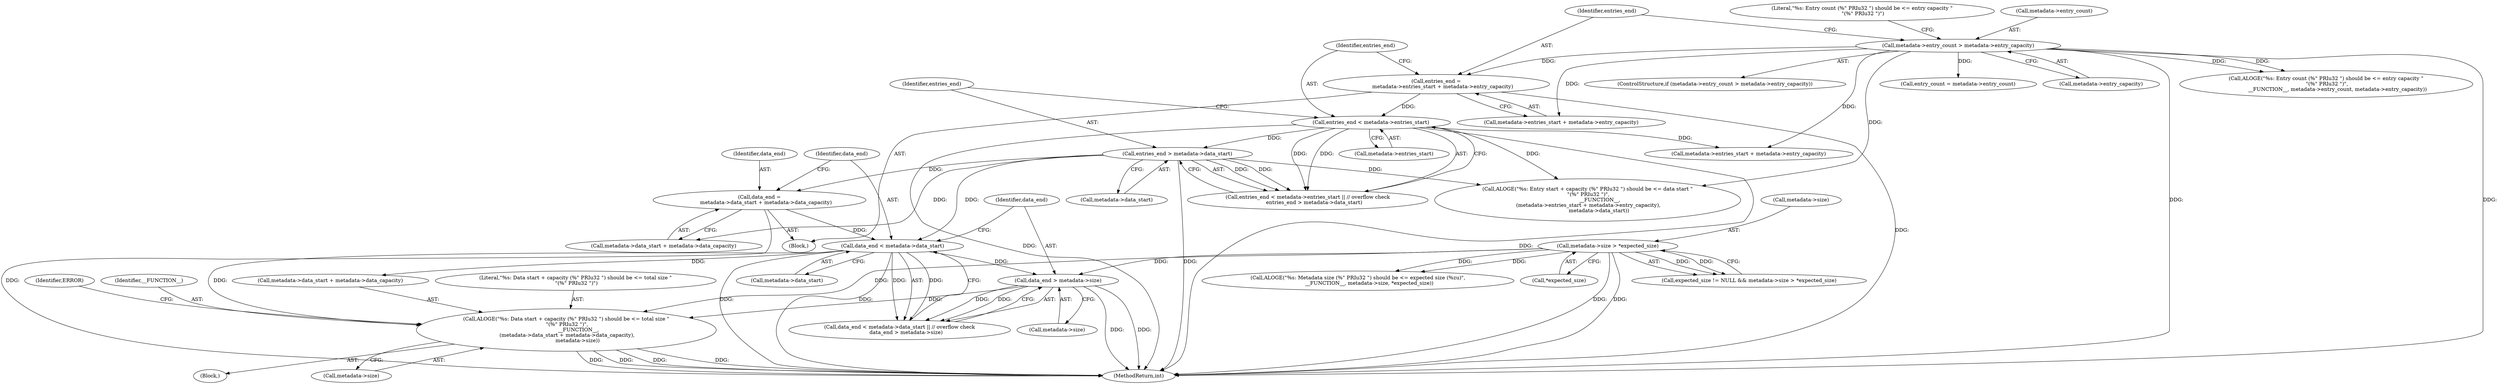 digraph "0_Android_8e7a2b4d13bff03973dbad2bfb88a04296140433_0@pointer" {
"1000276" [label="(Call,ALOGE(\"%s: Data start + capacity (%\" PRIu32 \") should be <= total size \"\n \"(%\" PRIu32 \")\",\n               __FUNCTION__,\n (metadata->data_start + metadata->data_capacity),\n              metadata->size))"];
"1000265" [label="(Call,data_end < metadata->data_start)"];
"1000254" [label="(Call,data_end =\n        metadata->data_start + metadata->data_capacity)"];
"1000232" [label="(Call,entries_end > metadata->data_start)"];
"1000227" [label="(Call,entries_end < metadata->entries_start)"];
"1000216" [label="(Call,entries_end =\n        metadata->entries_start + metadata->entry_capacity)"];
"1000196" [label="(Call,metadata->entry_count > metadata->entry_capacity)"];
"1000178" [label="(Call,metadata->size > *expected_size)"];
"1000270" [label="(Call,data_end > metadata->size)"];
"1000267" [label="(Call,metadata->data_start)"];
"1000275" [label="(Block,)"];
"1000174" [label="(Call,expected_size != NULL && metadata->size > *expected_size)"];
"1000197" [label="(Call,metadata->entry_count)"];
"1000270" [label="(Call,data_end > metadata->size)"];
"1000232" [label="(Call,entries_end > metadata->data_start)"];
"1000264" [label="(Call,data_end < metadata->data_start || // overflow check\n        data_end > metadata->size)"];
"1000218" [label="(Call,metadata->entries_start + metadata->entry_capacity)"];
"1000292" [label="(Call,entry_count = metadata->entry_count)"];
"1000178" [label="(Call,metadata->size > *expected_size)"];
"1000205" [label="(Literal,\"%s: Entry count (%\" PRIu32 \") should be <= entry capacity \"\n \"(%\" PRIu32 \")\")"];
"1000486" [label="(MethodReturn,int)"];
"1000278" [label="(Identifier,__FUNCTION__)"];
"1000255" [label="(Identifier,data_end)"];
"1000216" [label="(Call,entries_end =\n        metadata->entries_start + metadata->entry_capacity)"];
"1000233" [label="(Identifier,entries_end)"];
"1000108" [label="(Block,)"];
"1000204" [label="(Call,ALOGE(\"%s: Entry count (%\" PRIu32 \") should be <= entry capacity \"\n \"(%\" PRIu32 \")\",\n              __FUNCTION__, metadata->entry_count, metadata->entry_capacity))"];
"1000277" [label="(Literal,\"%s: Data start + capacity (%\" PRIu32 \") should be <= total size \"\n \"(%\" PRIu32 \")\")"];
"1000185" [label="(Call,ALOGE(\"%s: Metadata size (%\" PRIu32 \") should be <= expected size (%zu)\",\n              __FUNCTION__, metadata->size, *expected_size))"];
"1000229" [label="(Call,metadata->entries_start)"];
"1000279" [label="(Call,metadata->data_start + metadata->data_capacity)"];
"1000200" [label="(Call,metadata->entry_capacity)"];
"1000256" [label="(Call,metadata->data_start + metadata->data_capacity)"];
"1000265" [label="(Call,data_end < metadata->data_start)"];
"1000241" [label="(Call,metadata->entries_start + metadata->entry_capacity)"];
"1000227" [label="(Call,entries_end < metadata->entries_start)"];
"1000179" [label="(Call,metadata->size)"];
"1000228" [label="(Identifier,entries_end)"];
"1000254" [label="(Call,data_end =\n        metadata->data_start + metadata->data_capacity)"];
"1000195" [label="(ControlStructure,if (metadata->entry_count > metadata->entry_capacity))"];
"1000234" [label="(Call,metadata->data_start)"];
"1000217" [label="(Identifier,entries_end)"];
"1000271" [label="(Identifier,data_end)"];
"1000182" [label="(Call,*expected_size)"];
"1000272" [label="(Call,metadata->size)"];
"1000196" [label="(Call,metadata->entry_count > metadata->entry_capacity)"];
"1000276" [label="(Call,ALOGE(\"%s: Data start + capacity (%\" PRIu32 \") should be <= total size \"\n \"(%\" PRIu32 \")\",\n               __FUNCTION__,\n (metadata->data_start + metadata->data_capacity),\n              metadata->size))"];
"1000266" [label="(Identifier,data_end)"];
"1000238" [label="(Call,ALOGE(\"%s: Entry start + capacity (%\" PRIu32 \") should be <= data start \"\n \"(%\" PRIu32 \")\",\n               __FUNCTION__,\n (metadata->entries_start + metadata->entry_capacity),\n              metadata->data_start))"];
"1000226" [label="(Call,entries_end < metadata->entries_start || // overflow check\n        entries_end > metadata->data_start)"];
"1000290" [label="(Identifier,ERROR)"];
"1000286" [label="(Call,metadata->size)"];
"1000276" -> "1000275"  [label="AST: "];
"1000276" -> "1000286"  [label="CFG: "];
"1000277" -> "1000276"  [label="AST: "];
"1000278" -> "1000276"  [label="AST: "];
"1000279" -> "1000276"  [label="AST: "];
"1000286" -> "1000276"  [label="AST: "];
"1000290" -> "1000276"  [label="CFG: "];
"1000276" -> "1000486"  [label="DDG: "];
"1000276" -> "1000486"  [label="DDG: "];
"1000276" -> "1000486"  [label="DDG: "];
"1000276" -> "1000486"  [label="DDG: "];
"1000265" -> "1000276"  [label="DDG: "];
"1000178" -> "1000276"  [label="DDG: "];
"1000270" -> "1000276"  [label="DDG: "];
"1000265" -> "1000264"  [label="AST: "];
"1000265" -> "1000267"  [label="CFG: "];
"1000266" -> "1000265"  [label="AST: "];
"1000267" -> "1000265"  [label="AST: "];
"1000271" -> "1000265"  [label="CFG: "];
"1000264" -> "1000265"  [label="CFG: "];
"1000265" -> "1000486"  [label="DDG: "];
"1000265" -> "1000486"  [label="DDG: "];
"1000265" -> "1000264"  [label="DDG: "];
"1000265" -> "1000264"  [label="DDG: "];
"1000254" -> "1000265"  [label="DDG: "];
"1000232" -> "1000265"  [label="DDG: "];
"1000265" -> "1000270"  [label="DDG: "];
"1000265" -> "1000279"  [label="DDG: "];
"1000254" -> "1000108"  [label="AST: "];
"1000254" -> "1000256"  [label="CFG: "];
"1000255" -> "1000254"  [label="AST: "];
"1000256" -> "1000254"  [label="AST: "];
"1000266" -> "1000254"  [label="CFG: "];
"1000254" -> "1000486"  [label="DDG: "];
"1000232" -> "1000254"  [label="DDG: "];
"1000232" -> "1000226"  [label="AST: "];
"1000232" -> "1000234"  [label="CFG: "];
"1000233" -> "1000232"  [label="AST: "];
"1000234" -> "1000232"  [label="AST: "];
"1000226" -> "1000232"  [label="CFG: "];
"1000232" -> "1000486"  [label="DDG: "];
"1000232" -> "1000226"  [label="DDG: "];
"1000232" -> "1000226"  [label="DDG: "];
"1000227" -> "1000232"  [label="DDG: "];
"1000232" -> "1000238"  [label="DDG: "];
"1000232" -> "1000256"  [label="DDG: "];
"1000227" -> "1000226"  [label="AST: "];
"1000227" -> "1000229"  [label="CFG: "];
"1000228" -> "1000227"  [label="AST: "];
"1000229" -> "1000227"  [label="AST: "];
"1000233" -> "1000227"  [label="CFG: "];
"1000226" -> "1000227"  [label="CFG: "];
"1000227" -> "1000486"  [label="DDG: "];
"1000227" -> "1000486"  [label="DDG: "];
"1000227" -> "1000226"  [label="DDG: "];
"1000227" -> "1000226"  [label="DDG: "];
"1000216" -> "1000227"  [label="DDG: "];
"1000227" -> "1000238"  [label="DDG: "];
"1000227" -> "1000241"  [label="DDG: "];
"1000216" -> "1000108"  [label="AST: "];
"1000216" -> "1000218"  [label="CFG: "];
"1000217" -> "1000216"  [label="AST: "];
"1000218" -> "1000216"  [label="AST: "];
"1000228" -> "1000216"  [label="CFG: "];
"1000216" -> "1000486"  [label="DDG: "];
"1000196" -> "1000216"  [label="DDG: "];
"1000196" -> "1000195"  [label="AST: "];
"1000196" -> "1000200"  [label="CFG: "];
"1000197" -> "1000196"  [label="AST: "];
"1000200" -> "1000196"  [label="AST: "];
"1000205" -> "1000196"  [label="CFG: "];
"1000217" -> "1000196"  [label="CFG: "];
"1000196" -> "1000486"  [label="DDG: "];
"1000196" -> "1000486"  [label="DDG: "];
"1000196" -> "1000204"  [label="DDG: "];
"1000196" -> "1000204"  [label="DDG: "];
"1000196" -> "1000218"  [label="DDG: "];
"1000196" -> "1000238"  [label="DDG: "];
"1000196" -> "1000241"  [label="DDG: "];
"1000196" -> "1000292"  [label="DDG: "];
"1000178" -> "1000174"  [label="AST: "];
"1000178" -> "1000182"  [label="CFG: "];
"1000179" -> "1000178"  [label="AST: "];
"1000182" -> "1000178"  [label="AST: "];
"1000174" -> "1000178"  [label="CFG: "];
"1000178" -> "1000486"  [label="DDG: "];
"1000178" -> "1000486"  [label="DDG: "];
"1000178" -> "1000174"  [label="DDG: "];
"1000178" -> "1000174"  [label="DDG: "];
"1000178" -> "1000185"  [label="DDG: "];
"1000178" -> "1000185"  [label="DDG: "];
"1000178" -> "1000270"  [label="DDG: "];
"1000270" -> "1000264"  [label="AST: "];
"1000270" -> "1000272"  [label="CFG: "];
"1000271" -> "1000270"  [label="AST: "];
"1000272" -> "1000270"  [label="AST: "];
"1000264" -> "1000270"  [label="CFG: "];
"1000270" -> "1000486"  [label="DDG: "];
"1000270" -> "1000486"  [label="DDG: "];
"1000270" -> "1000264"  [label="DDG: "];
"1000270" -> "1000264"  [label="DDG: "];
}
